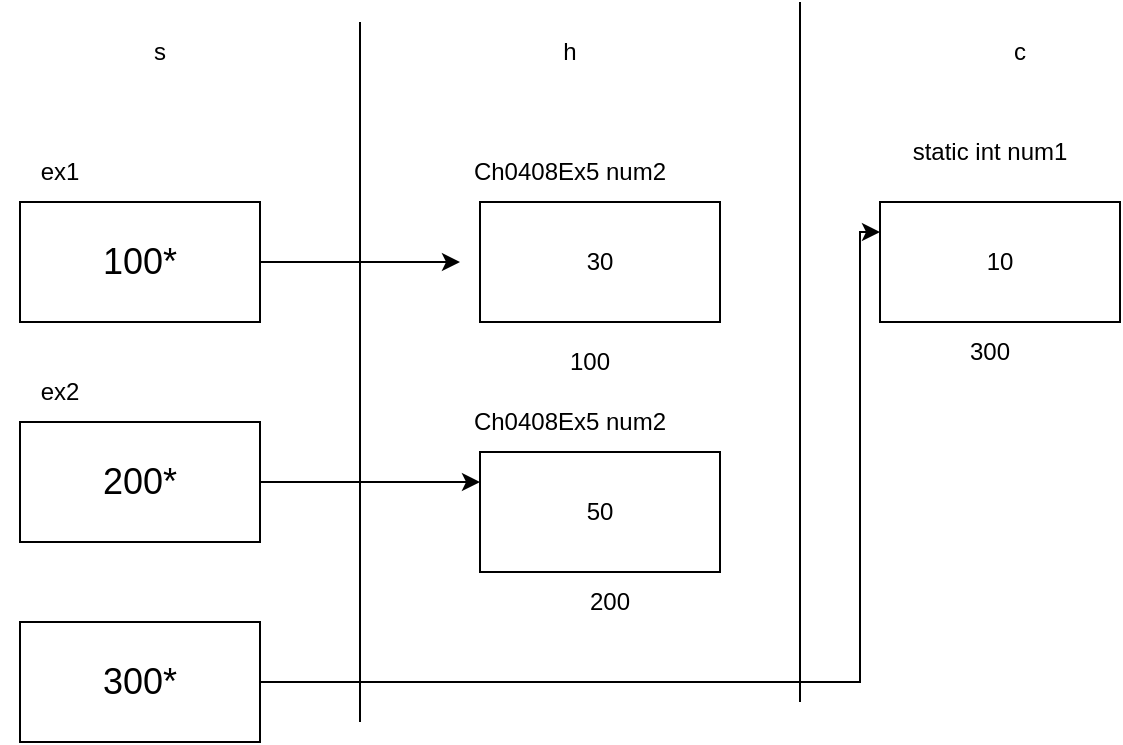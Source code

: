 <mxfile version="24.7.8">
  <diagram name="페이지-1" id="jXV3wozFmVxqiOACwjtW">
    <mxGraphModel dx="712" dy="828" grid="1" gridSize="10" guides="1" tooltips="1" connect="1" arrows="1" fold="1" page="1" pageScale="1" pageWidth="827" pageHeight="1169" math="0" shadow="0">
      <root>
        <mxCell id="0" />
        <mxCell id="1" parent="0" />
        <mxCell id="QCUfOhASzLIKUeJ7UaTq-8" value="" style="edgeStyle=orthogonalEdgeStyle;rounded=0;orthogonalLoop=1;jettySize=auto;html=1;" parent="1" source="QCUfOhASzLIKUeJ7UaTq-1" edge="1">
          <mxGeometry relative="1" as="geometry">
            <mxPoint x="330" y="330" as="targetPoint" />
          </mxGeometry>
        </mxCell>
        <mxCell id="QCUfOhASzLIKUeJ7UaTq-1" value="&lt;font style=&quot;font-size: 18px;&quot;&gt;100*&lt;/font&gt;" style="rounded=0;whiteSpace=wrap;html=1;" parent="1" vertex="1">
          <mxGeometry x="110" y="300" width="120" height="60" as="geometry" />
        </mxCell>
        <mxCell id="QCUfOhASzLIKUeJ7UaTq-2" value="ex1" style="text;html=1;align=center;verticalAlign=middle;whiteSpace=wrap;rounded=0;" parent="1" vertex="1">
          <mxGeometry x="100" y="270" width="60" height="30" as="geometry" />
        </mxCell>
        <mxCell id="QCUfOhASzLIKUeJ7UaTq-15" value="" style="edgeStyle=orthogonalEdgeStyle;rounded=0;orthogonalLoop=1;jettySize=auto;html=1;entryX=0;entryY=0.25;entryDx=0;entryDy=0;" parent="1" source="QCUfOhASzLIKUeJ7UaTq-3" target="QCUfOhASzLIKUeJ7UaTq-9" edge="1">
          <mxGeometry relative="1" as="geometry" />
        </mxCell>
        <mxCell id="QCUfOhASzLIKUeJ7UaTq-3" value="&lt;font style=&quot;font-size: 18px;&quot;&gt;200*&lt;/font&gt;" style="rounded=0;whiteSpace=wrap;html=1;" parent="1" vertex="1">
          <mxGeometry x="110" y="410" width="120" height="60" as="geometry" />
        </mxCell>
        <mxCell id="QCUfOhASzLIKUeJ7UaTq-4" value="ex2" style="text;html=1;align=center;verticalAlign=middle;whiteSpace=wrap;rounded=0;" parent="1" vertex="1">
          <mxGeometry x="100" y="380" width="60" height="30" as="geometry" />
        </mxCell>
        <mxCell id="QCUfOhASzLIKUeJ7UaTq-5" value="" style="endArrow=none;html=1;rounded=0;" parent="1" edge="1">
          <mxGeometry width="50" height="50" relative="1" as="geometry">
            <mxPoint x="280" y="560" as="sourcePoint" />
            <mxPoint x="280" y="210" as="targetPoint" />
          </mxGeometry>
        </mxCell>
        <mxCell id="QCUfOhASzLIKUeJ7UaTq-6" value="30" style="rounded=0;whiteSpace=wrap;html=1;" parent="1" vertex="1">
          <mxGeometry x="340" y="300" width="120" height="60" as="geometry" />
        </mxCell>
        <mxCell id="QCUfOhASzLIKUeJ7UaTq-7" value="Ch0408Ex5 num2" style="text;html=1;align=center;verticalAlign=middle;whiteSpace=wrap;rounded=0;" parent="1" vertex="1">
          <mxGeometry x="320" y="270" width="130" height="30" as="geometry" />
        </mxCell>
        <mxCell id="QCUfOhASzLIKUeJ7UaTq-9" value="50" style="rounded=0;whiteSpace=wrap;html=1;" parent="1" vertex="1">
          <mxGeometry x="340" y="425" width="120" height="60" as="geometry" />
        </mxCell>
        <mxCell id="QCUfOhASzLIKUeJ7UaTq-10" value="Ch0408Ex5 num2" style="text;html=1;align=center;verticalAlign=middle;whiteSpace=wrap;rounded=0;" parent="1" vertex="1">
          <mxGeometry x="320" y="395" width="130" height="30" as="geometry" />
        </mxCell>
        <mxCell id="QCUfOhASzLIKUeJ7UaTq-11" value="s" style="text;html=1;align=center;verticalAlign=middle;whiteSpace=wrap;rounded=0;" parent="1" vertex="1">
          <mxGeometry x="150" y="210" width="60" height="30" as="geometry" />
        </mxCell>
        <mxCell id="QCUfOhASzLIKUeJ7UaTq-12" value="h" style="text;html=1;align=center;verticalAlign=middle;whiteSpace=wrap;rounded=0;" parent="1" vertex="1">
          <mxGeometry x="355" y="210" width="60" height="30" as="geometry" />
        </mxCell>
        <mxCell id="QCUfOhASzLIKUeJ7UaTq-13" value="" style="endArrow=none;html=1;rounded=0;" parent="1" edge="1">
          <mxGeometry width="50" height="50" relative="1" as="geometry">
            <mxPoint x="500" y="550" as="sourcePoint" />
            <mxPoint x="500" y="200" as="targetPoint" />
          </mxGeometry>
        </mxCell>
        <mxCell id="QCUfOhASzLIKUeJ7UaTq-14" value="c" style="text;html=1;align=center;verticalAlign=middle;whiteSpace=wrap;rounded=0;" parent="1" vertex="1">
          <mxGeometry x="580" y="210" width="60" height="30" as="geometry" />
        </mxCell>
        <mxCell id="QCUfOhASzLIKUeJ7UaTq-16" value="10" style="rounded=0;whiteSpace=wrap;html=1;" parent="1" vertex="1">
          <mxGeometry x="540" y="300" width="120" height="60" as="geometry" />
        </mxCell>
        <mxCell id="QCUfOhASzLIKUeJ7UaTq-17" value="100" style="text;html=1;align=center;verticalAlign=middle;whiteSpace=wrap;rounded=0;" parent="1" vertex="1">
          <mxGeometry x="330" y="365" width="130" height="30" as="geometry" />
        </mxCell>
        <mxCell id="QCUfOhASzLIKUeJ7UaTq-18" value="static int num1" style="text;html=1;align=center;verticalAlign=middle;whiteSpace=wrap;rounded=0;" parent="1" vertex="1">
          <mxGeometry x="530" y="260" width="130" height="30" as="geometry" />
        </mxCell>
        <mxCell id="QCUfOhASzLIKUeJ7UaTq-19" value="200" style="text;html=1;align=center;verticalAlign=middle;whiteSpace=wrap;rounded=0;" parent="1" vertex="1">
          <mxGeometry x="340" y="485" width="130" height="30" as="geometry" />
        </mxCell>
        <mxCell id="QCUfOhASzLIKUeJ7UaTq-22" value="" style="edgeStyle=orthogonalEdgeStyle;rounded=0;orthogonalLoop=1;jettySize=auto;html=1;entryX=0;entryY=0.25;entryDx=0;entryDy=0;" parent="1" source="QCUfOhASzLIKUeJ7UaTq-20" target="QCUfOhASzLIKUeJ7UaTq-16" edge="1">
          <mxGeometry relative="1" as="geometry">
            <Array as="points">
              <mxPoint x="530" y="540" />
              <mxPoint x="530" y="315" />
            </Array>
          </mxGeometry>
        </mxCell>
        <mxCell id="QCUfOhASzLIKUeJ7UaTq-20" value="&lt;font style=&quot;font-size: 18px;&quot;&gt;300*&lt;/font&gt;" style="rounded=0;whiteSpace=wrap;html=1;" parent="1" vertex="1">
          <mxGeometry x="110" y="510" width="120" height="60" as="geometry" />
        </mxCell>
        <mxCell id="QCUfOhASzLIKUeJ7UaTq-21" value="300" style="text;html=1;align=center;verticalAlign=middle;whiteSpace=wrap;rounded=0;" parent="1" vertex="1">
          <mxGeometry x="530" y="360" width="130" height="30" as="geometry" />
        </mxCell>
      </root>
    </mxGraphModel>
  </diagram>
</mxfile>

